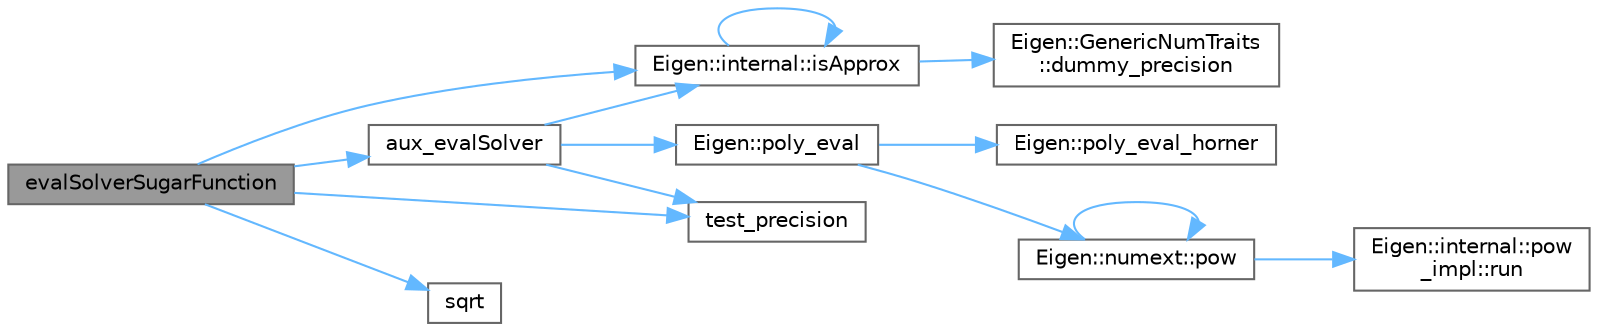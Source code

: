 digraph "evalSolverSugarFunction"
{
 // LATEX_PDF_SIZE
  bgcolor="transparent";
  edge [fontname=Helvetica,fontsize=10,labelfontname=Helvetica,labelfontsize=10];
  node [fontname=Helvetica,fontsize=10,shape=box,height=0.2,width=0.4];
  rankdir="LR";
  Node1 [id="Node000001",label="evalSolverSugarFunction",height=0.2,width=0.4,color="gray40", fillcolor="grey60", style="filled", fontcolor="black",tooltip=" "];
  Node1 -> Node2 [id="edge1_Node000001_Node000002",color="steelblue1",style="solid",tooltip=" "];
  Node2 [id="Node000002",label="aux_evalSolver",height=0.2,width=0.4,color="grey40", fillcolor="white", style="filled",URL="$polynomialsolver_8cpp.html#a14134b5d026c96ab64877aace46d46a8",tooltip=" "];
  Node2 -> Node3 [id="edge2_Node000002_Node000003",color="steelblue1",style="solid",tooltip=" "];
  Node3 [id="Node000003",label="Eigen::internal::isApprox",height=0.2,width=0.4,color="grey40", fillcolor="white", style="filled",URL="$namespace_eigen_1_1internal.html#a7c83f2257c639f3d550f5d7d7c69ca3b",tooltip=" "];
  Node3 -> Node4 [id="edge3_Node000003_Node000004",color="steelblue1",style="solid",tooltip=" "];
  Node4 [id="Node000004",label="Eigen::GenericNumTraits\l::dummy_precision",height=0.2,width=0.4,color="grey40", fillcolor="white", style="filled",URL="$struct_eigen_1_1_generic_num_traits.html#a77dc085cf094c377faaf0c520e3e4efa",tooltip=" "];
  Node3 -> Node3 [id="edge4_Node000003_Node000003",color="steelblue1",style="solid",tooltip=" "];
  Node2 -> Node5 [id="edge5_Node000002_Node000005",color="steelblue1",style="solid",tooltip=" "];
  Node5 [id="Node000005",label="Eigen::poly_eval",height=0.2,width=0.4,color="grey40", fillcolor="white", style="filled",URL="$namespace_eigen.html#adb64ffddaa9e83634e3ab0e3fd3664f5",tooltip=" "];
  Node5 -> Node6 [id="edge6_Node000005_Node000006",color="steelblue1",style="solid",tooltip=" "];
  Node6 [id="Node000006",label="Eigen::poly_eval_horner",height=0.2,width=0.4,color="grey40", fillcolor="white", style="filled",URL="$namespace_eigen.html#aadbf059bc28ce1cf94c57c1454633d40",tooltip=" "];
  Node5 -> Node7 [id="edge7_Node000005_Node000007",color="steelblue1",style="solid",tooltip=" "];
  Node7 [id="Node000007",label="Eigen::numext::pow",height=0.2,width=0.4,color="grey40", fillcolor="white", style="filled",URL="$namespace_eigen_1_1numext.html#a75dd92ce0095ac2b19578912f874b460",tooltip=" "];
  Node7 -> Node7 [id="edge8_Node000007_Node000007",color="steelblue1",style="solid",tooltip=" "];
  Node7 -> Node8 [id="edge9_Node000007_Node000008",color="steelblue1",style="solid",tooltip=" "];
  Node8 [id="Node000008",label="Eigen::internal::pow\l_impl::run",height=0.2,width=0.4,color="grey40", fillcolor="white", style="filled",URL="$struct_eigen_1_1internal_1_1pow__impl.html#a32a2e7c777738cc69bcf9021d35e9bc1",tooltip=" "];
  Node2 -> Node9 [id="edge10_Node000002_Node000009",color="steelblue1",style="solid",tooltip=" "];
  Node9 [id="Node000009",label="test_precision",height=0.2,width=0.4,color="grey40", fillcolor="white", style="filled",URL="$spbenchsolver_8h.html#ac873ccd2d8b50aa74f31783a38ba5d99",tooltip=" "];
  Node1 -> Node3 [id="edge11_Node000001_Node000003",color="steelblue1",style="solid",tooltip=" "];
  Node1 -> Node10 [id="edge12_Node000001_Node000010",color="steelblue1",style="solid",tooltip=" "];
  Node10 [id="Node000010",label="sqrt",height=0.2,width=0.4,color="grey40", fillcolor="white", style="filled",URL="$_array_cwise_unary_ops_8h.html#a656b9217a2fcb6de59dc8d1eb3079cc7",tooltip=" "];
  Node1 -> Node9 [id="edge13_Node000001_Node000009",color="steelblue1",style="solid",tooltip=" "];
}
